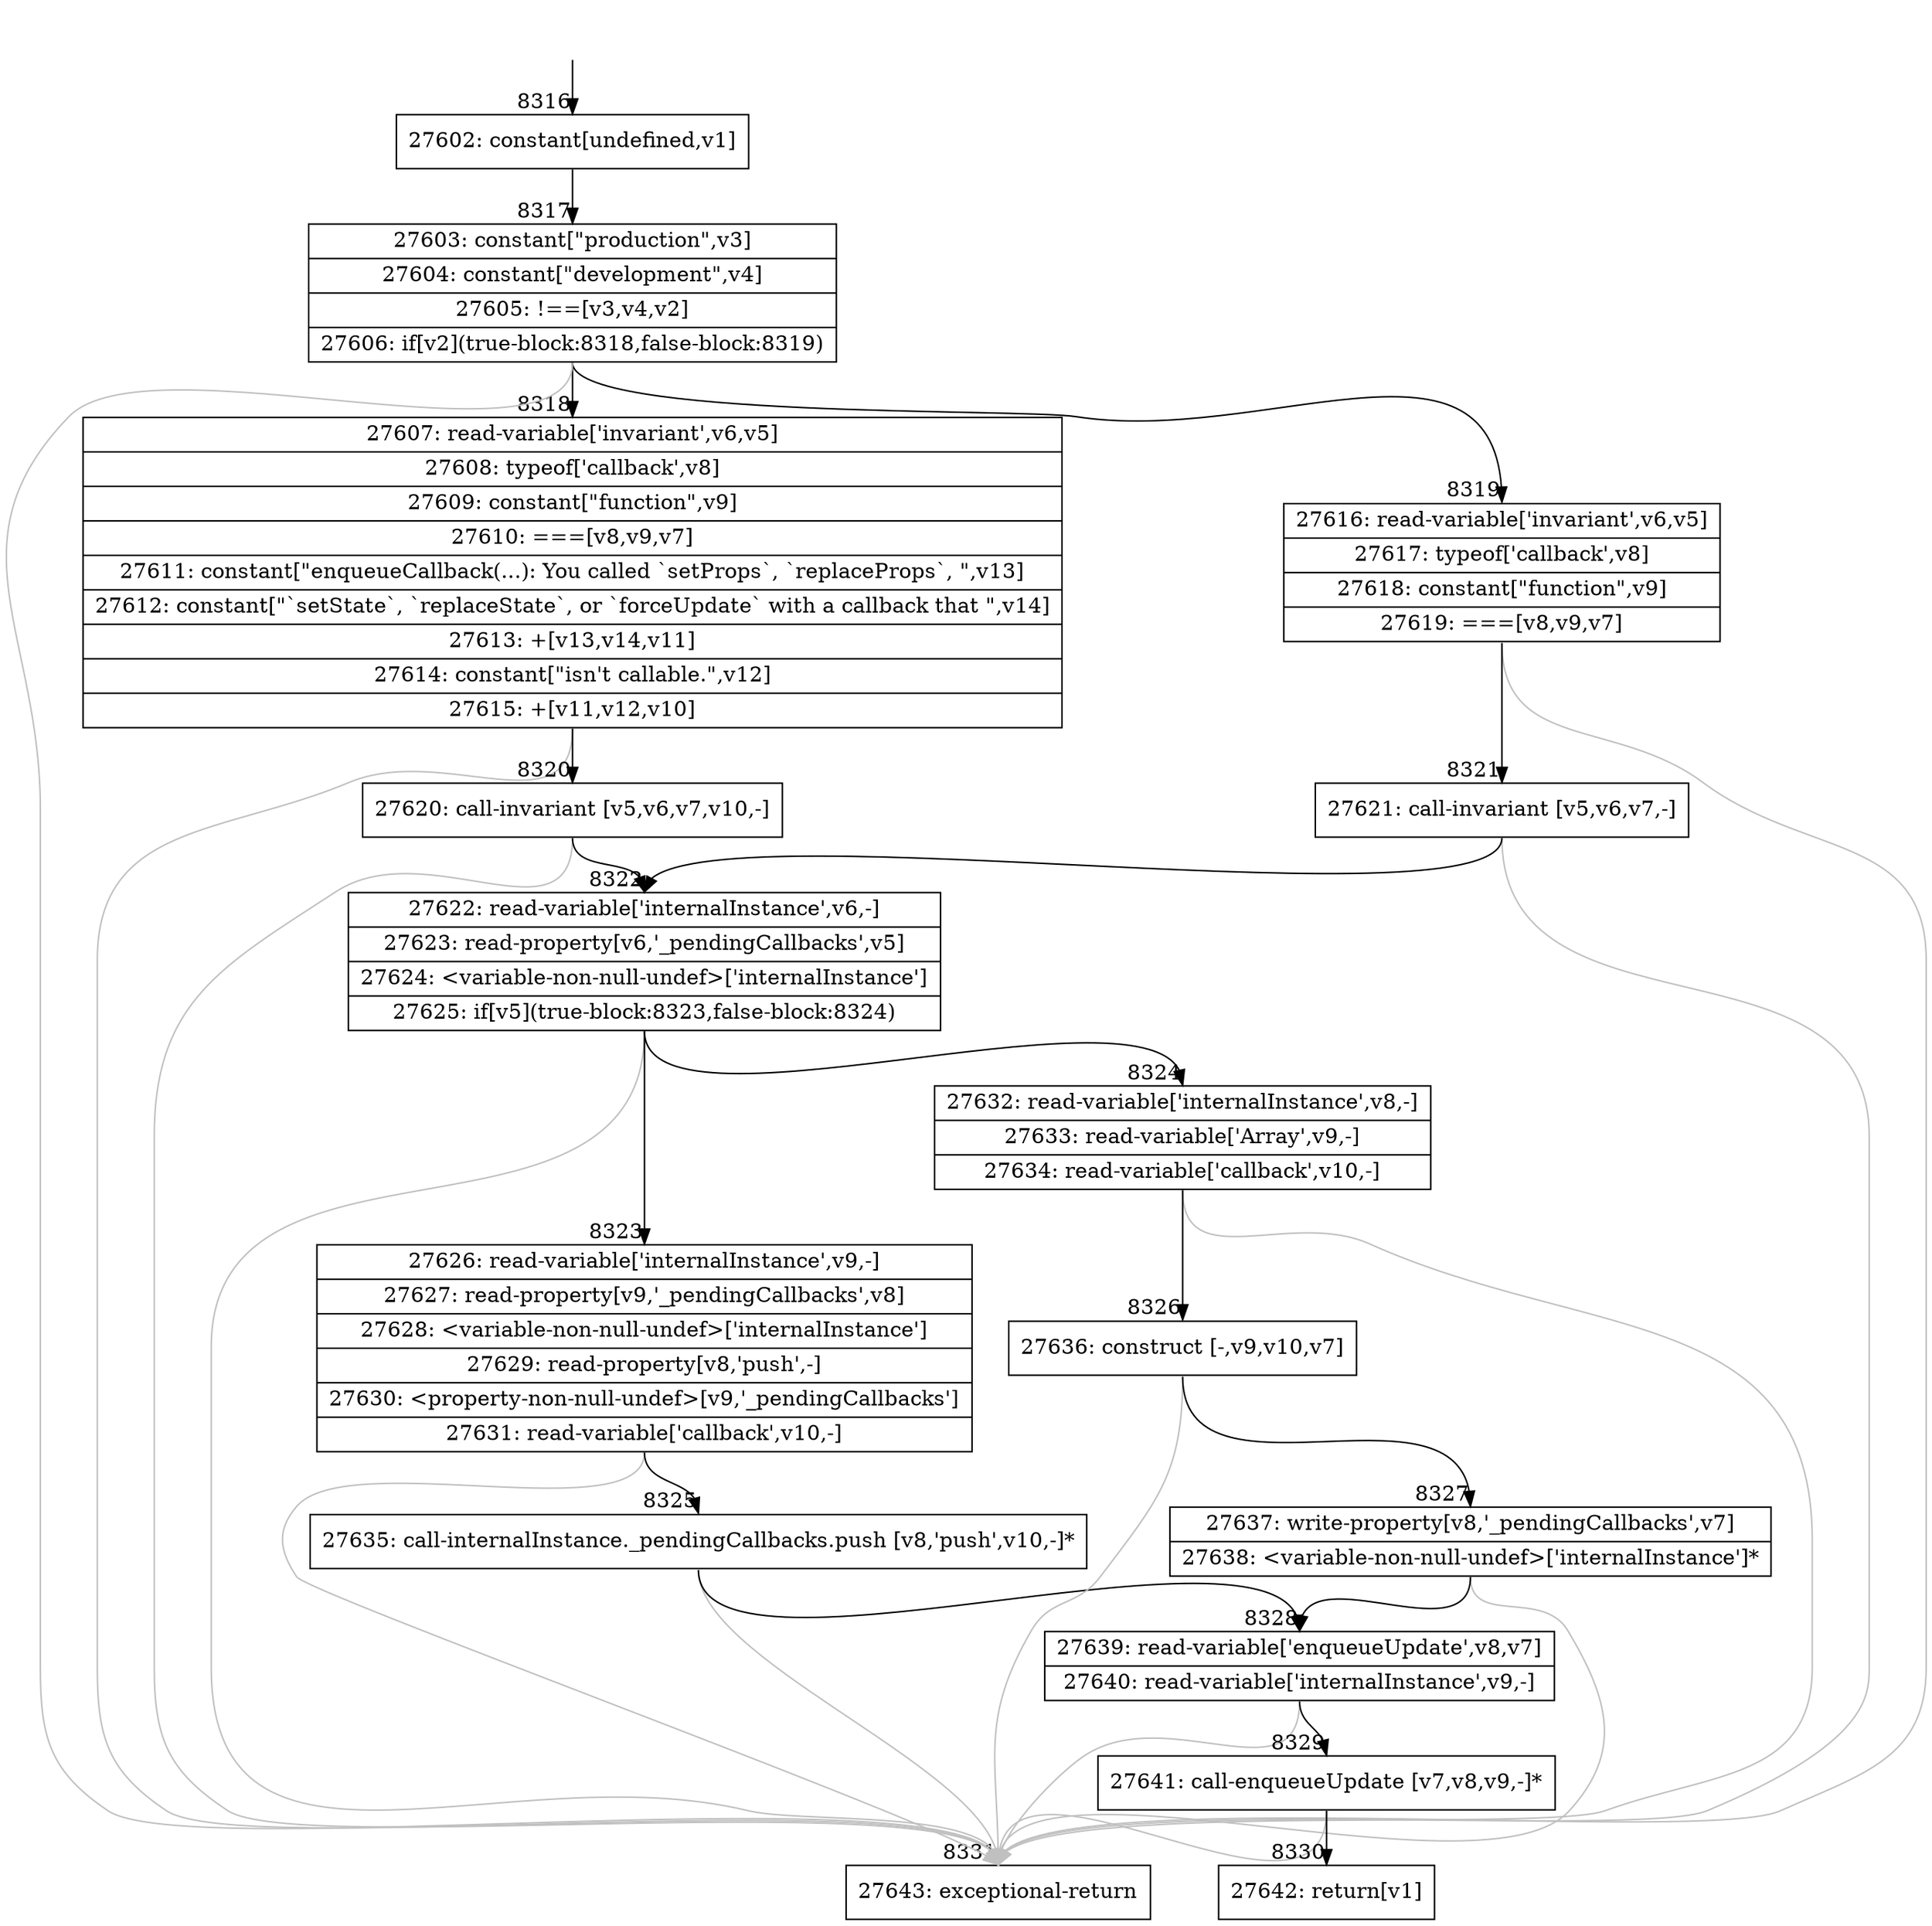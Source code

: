 digraph {
rankdir="TD"
BB_entry611[shape=none,label=""];
BB_entry611 -> BB8316 [tailport=s, headport=n, headlabel="    8316"]
BB8316 [shape=record label="{27602: constant[undefined,v1]}" ] 
BB8316 -> BB8317 [tailport=s, headport=n, headlabel="      8317"]
BB8317 [shape=record label="{27603: constant[\"production\",v3]|27604: constant[\"development\",v4]|27605: !==[v3,v4,v2]|27606: if[v2](true-block:8318,false-block:8319)}" ] 
BB8317 -> BB8318 [tailport=s, headport=n, headlabel="      8318"]
BB8317 -> BB8319 [tailport=s, headport=n, headlabel="      8319"]
BB8317 -> BB8331 [tailport=s, headport=n, color=gray, headlabel="      8331"]
BB8318 [shape=record label="{27607: read-variable['invariant',v6,v5]|27608: typeof['callback',v8]|27609: constant[\"function\",v9]|27610: ===[v8,v9,v7]|27611: constant[\"enqueueCallback(...): You called `setProps`, `replaceProps`, \",v13]|27612: constant[\"`setState`, `replaceState`, or `forceUpdate` with a callback that \",v14]|27613: +[v13,v14,v11]|27614: constant[\"isn't callable.\",v12]|27615: +[v11,v12,v10]}" ] 
BB8318 -> BB8320 [tailport=s, headport=n, headlabel="      8320"]
BB8318 -> BB8331 [tailport=s, headport=n, color=gray]
BB8319 [shape=record label="{27616: read-variable['invariant',v6,v5]|27617: typeof['callback',v8]|27618: constant[\"function\",v9]|27619: ===[v8,v9,v7]}" ] 
BB8319 -> BB8321 [tailport=s, headport=n, headlabel="      8321"]
BB8319 -> BB8331 [tailport=s, headport=n, color=gray]
BB8320 [shape=record label="{27620: call-invariant [v5,v6,v7,v10,-]}" ] 
BB8320 -> BB8322 [tailport=s, headport=n, headlabel="      8322"]
BB8320 -> BB8331 [tailport=s, headport=n, color=gray]
BB8321 [shape=record label="{27621: call-invariant [v5,v6,v7,-]}" ] 
BB8321 -> BB8322 [tailport=s, headport=n]
BB8321 -> BB8331 [tailport=s, headport=n, color=gray]
BB8322 [shape=record label="{27622: read-variable['internalInstance',v6,-]|27623: read-property[v6,'_pendingCallbacks',v5]|27624: \<variable-non-null-undef\>['internalInstance']|27625: if[v5](true-block:8323,false-block:8324)}" ] 
BB8322 -> BB8323 [tailport=s, headport=n, headlabel="      8323"]
BB8322 -> BB8324 [tailport=s, headport=n, headlabel="      8324"]
BB8322 -> BB8331 [tailport=s, headport=n, color=gray]
BB8323 [shape=record label="{27626: read-variable['internalInstance',v9,-]|27627: read-property[v9,'_pendingCallbacks',v8]|27628: \<variable-non-null-undef\>['internalInstance']|27629: read-property[v8,'push',-]|27630: \<property-non-null-undef\>[v9,'_pendingCallbacks']|27631: read-variable['callback',v10,-]}" ] 
BB8323 -> BB8325 [tailport=s, headport=n, headlabel="      8325"]
BB8323 -> BB8331 [tailport=s, headport=n, color=gray]
BB8324 [shape=record label="{27632: read-variable['internalInstance',v8,-]|27633: read-variable['Array',v9,-]|27634: read-variable['callback',v10,-]}" ] 
BB8324 -> BB8326 [tailport=s, headport=n, headlabel="      8326"]
BB8324 -> BB8331 [tailport=s, headport=n, color=gray]
BB8325 [shape=record label="{27635: call-internalInstance._pendingCallbacks.push [v8,'push',v10,-]*}" ] 
BB8325 -> BB8328 [tailport=s, headport=n, headlabel="      8328"]
BB8325 -> BB8331 [tailport=s, headport=n, color=gray]
BB8326 [shape=record label="{27636: construct [-,v9,v10,v7]}" ] 
BB8326 -> BB8327 [tailport=s, headport=n, headlabel="      8327"]
BB8326 -> BB8331 [tailport=s, headport=n, color=gray]
BB8327 [shape=record label="{27637: write-property[v8,'_pendingCallbacks',v7]|27638: \<variable-non-null-undef\>['internalInstance']*}" ] 
BB8327 -> BB8328 [tailport=s, headport=n]
BB8327 -> BB8331 [tailport=s, headport=n, color=gray]
BB8328 [shape=record label="{27639: read-variable['enqueueUpdate',v8,v7]|27640: read-variable['internalInstance',v9,-]}" ] 
BB8328 -> BB8329 [tailport=s, headport=n, headlabel="      8329"]
BB8328 -> BB8331 [tailport=s, headport=n, color=gray]
BB8329 [shape=record label="{27641: call-enqueueUpdate [v7,v8,v9,-]*}" ] 
BB8329 -> BB8330 [tailport=s, headport=n, headlabel="      8330"]
BB8329 -> BB8331 [tailport=s, headport=n, color=gray]
BB8330 [shape=record label="{27642: return[v1]}" ] 
BB8331 [shape=record label="{27643: exceptional-return}" ] 
//#$~ 14596
}
